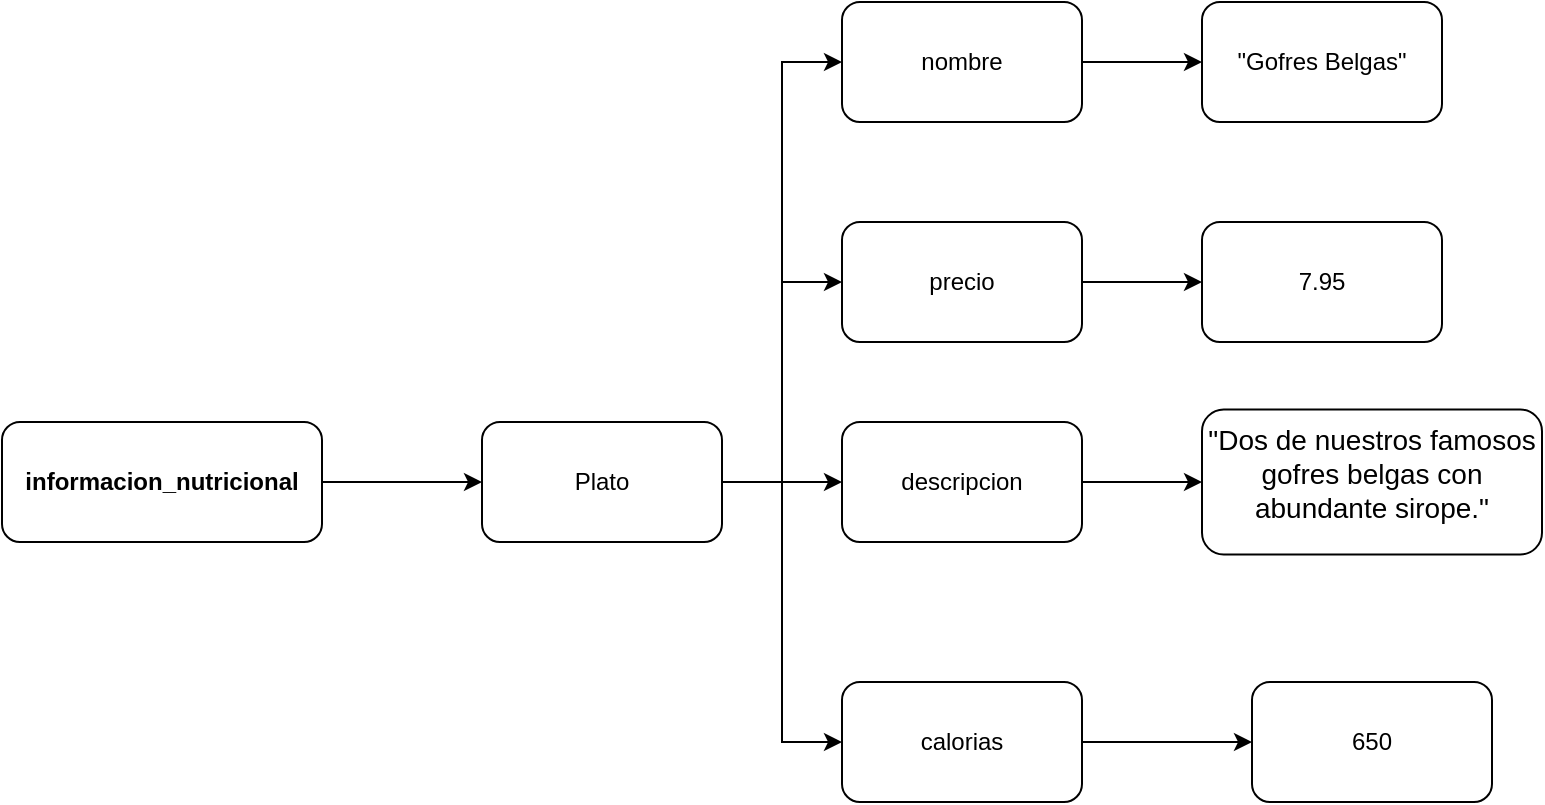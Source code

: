 <mxfile version="26.0.12">
  <diagram id="pOvx8hs4_Eqs4VuGjHOv" name="Página-1">
    <mxGraphModel dx="1226" dy="665" grid="1" gridSize="10" guides="1" tooltips="1" connect="1" arrows="1" fold="1" page="1" pageScale="1" pageWidth="827" pageHeight="1169" math="0" shadow="0">
      <root>
        <mxCell id="0" />
        <mxCell id="1" parent="0" />
        <mxCell id="WNM4cOuRWmxgdN0Uf4mu-5" style="edgeStyle=orthogonalEdgeStyle;rounded=0;orthogonalLoop=1;jettySize=auto;html=1;entryX=0;entryY=0.5;entryDx=0;entryDy=0;" edge="1" parent="1" source="WNM4cOuRWmxgdN0Uf4mu-1" target="WNM4cOuRWmxgdN0Uf4mu-4">
          <mxGeometry relative="1" as="geometry" />
        </mxCell>
        <mxCell id="WNM4cOuRWmxgdN0Uf4mu-1" value="&lt;b&gt;informacion_nutricional&lt;/b&gt;" style="rounded=1;whiteSpace=wrap;html=1;" vertex="1" parent="1">
          <mxGeometry x="120" y="220" width="160" height="60" as="geometry" />
        </mxCell>
        <mxCell id="WNM4cOuRWmxgdN0Uf4mu-6" style="edgeStyle=orthogonalEdgeStyle;rounded=0;orthogonalLoop=1;jettySize=auto;html=1;entryX=0;entryY=0.5;entryDx=0;entryDy=0;" edge="1" parent="1" source="WNM4cOuRWmxgdN0Uf4mu-4" target="WNM4cOuRWmxgdN0Uf4mu-7">
          <mxGeometry relative="1" as="geometry">
            <mxPoint x="520" y="30" as="targetPoint" />
          </mxGeometry>
        </mxCell>
        <mxCell id="WNM4cOuRWmxgdN0Uf4mu-9" style="edgeStyle=orthogonalEdgeStyle;rounded=0;orthogonalLoop=1;jettySize=auto;html=1;entryX=0;entryY=0.5;entryDx=0;entryDy=0;" edge="1" parent="1" source="WNM4cOuRWmxgdN0Uf4mu-4" target="WNM4cOuRWmxgdN0Uf4mu-8">
          <mxGeometry relative="1" as="geometry" />
        </mxCell>
        <mxCell id="WNM4cOuRWmxgdN0Uf4mu-13" style="edgeStyle=orthogonalEdgeStyle;rounded=0;orthogonalLoop=1;jettySize=auto;html=1;entryX=0;entryY=0.5;entryDx=0;entryDy=0;" edge="1" parent="1" source="WNM4cOuRWmxgdN0Uf4mu-4" target="WNM4cOuRWmxgdN0Uf4mu-12">
          <mxGeometry relative="1" as="geometry" />
        </mxCell>
        <mxCell id="WNM4cOuRWmxgdN0Uf4mu-15" style="edgeStyle=orthogonalEdgeStyle;rounded=0;orthogonalLoop=1;jettySize=auto;html=1;entryX=0;entryY=0.5;entryDx=0;entryDy=0;" edge="1" parent="1" source="WNM4cOuRWmxgdN0Uf4mu-4" target="WNM4cOuRWmxgdN0Uf4mu-14">
          <mxGeometry relative="1" as="geometry" />
        </mxCell>
        <mxCell id="WNM4cOuRWmxgdN0Uf4mu-4" value="Plato" style="rounded=1;whiteSpace=wrap;html=1;" vertex="1" parent="1">
          <mxGeometry x="360" y="220" width="120" height="60" as="geometry" />
        </mxCell>
        <mxCell id="WNM4cOuRWmxgdN0Uf4mu-16" style="edgeStyle=orthogonalEdgeStyle;rounded=0;orthogonalLoop=1;jettySize=auto;html=1;" edge="1" parent="1" source="WNM4cOuRWmxgdN0Uf4mu-7" target="WNM4cOuRWmxgdN0Uf4mu-17">
          <mxGeometry relative="1" as="geometry">
            <mxPoint x="730.0" y="40" as="targetPoint" />
          </mxGeometry>
        </mxCell>
        <mxCell id="WNM4cOuRWmxgdN0Uf4mu-7" value="nombre" style="rounded=1;whiteSpace=wrap;html=1;" vertex="1" parent="1">
          <mxGeometry x="540" y="10" width="120" height="60" as="geometry" />
        </mxCell>
        <mxCell id="WNM4cOuRWmxgdN0Uf4mu-18" style="edgeStyle=orthogonalEdgeStyle;rounded=0;orthogonalLoop=1;jettySize=auto;html=1;" edge="1" parent="1" source="WNM4cOuRWmxgdN0Uf4mu-8" target="WNM4cOuRWmxgdN0Uf4mu-19">
          <mxGeometry relative="1" as="geometry">
            <mxPoint x="720.0" y="150" as="targetPoint" />
          </mxGeometry>
        </mxCell>
        <mxCell id="WNM4cOuRWmxgdN0Uf4mu-8" value="precio" style="rounded=1;whiteSpace=wrap;html=1;" vertex="1" parent="1">
          <mxGeometry x="540" y="120" width="120" height="60" as="geometry" />
        </mxCell>
        <mxCell id="WNM4cOuRWmxgdN0Uf4mu-20" style="edgeStyle=orthogonalEdgeStyle;rounded=0;orthogonalLoop=1;jettySize=auto;html=1;" edge="1" parent="1" source="WNM4cOuRWmxgdN0Uf4mu-12" target="WNM4cOuRWmxgdN0Uf4mu-21">
          <mxGeometry relative="1" as="geometry">
            <mxPoint x="720.0" y="250" as="targetPoint" />
          </mxGeometry>
        </mxCell>
        <mxCell id="WNM4cOuRWmxgdN0Uf4mu-12" value="descripcion" style="rounded=1;whiteSpace=wrap;html=1;" vertex="1" parent="1">
          <mxGeometry x="540" y="220" width="120" height="60" as="geometry" />
        </mxCell>
        <mxCell id="WNM4cOuRWmxgdN0Uf4mu-24" style="edgeStyle=orthogonalEdgeStyle;rounded=0;orthogonalLoop=1;jettySize=auto;html=1;entryX=0;entryY=0.5;entryDx=0;entryDy=0;" edge="1" parent="1" source="WNM4cOuRWmxgdN0Uf4mu-14" target="WNM4cOuRWmxgdN0Uf4mu-23">
          <mxGeometry relative="1" as="geometry" />
        </mxCell>
        <mxCell id="WNM4cOuRWmxgdN0Uf4mu-14" value="calorias" style="rounded=1;whiteSpace=wrap;html=1;" vertex="1" parent="1">
          <mxGeometry x="540" y="350" width="120" height="60" as="geometry" />
        </mxCell>
        <mxCell id="WNM4cOuRWmxgdN0Uf4mu-17" value="&quot;Gofres Belgas&quot;" style="rounded=1;whiteSpace=wrap;html=1;" vertex="1" parent="1">
          <mxGeometry x="720.0" y="10" width="120" height="60" as="geometry" />
        </mxCell>
        <mxCell id="WNM4cOuRWmxgdN0Uf4mu-19" value="7.95" style="rounded=1;whiteSpace=wrap;html=1;" vertex="1" parent="1">
          <mxGeometry x="720.0" y="120" width="120" height="60" as="geometry" />
        </mxCell>
        <mxCell id="WNM4cOuRWmxgdN0Uf4mu-21" value="&quot;Dos de nuestros famosos gofres belgas con abundante sirope.&quot;" style="rounded=1;whiteSpace=wrap;align=center;verticalAlign=top;fontSize=14;" vertex="1" parent="1">
          <mxGeometry x="720" y="213.75" width="170" height="72.5" as="geometry" />
        </mxCell>
        <mxCell id="WNM4cOuRWmxgdN0Uf4mu-23" value="650" style="rounded=1;whiteSpace=wrap;html=1;" vertex="1" parent="1">
          <mxGeometry x="745" y="350" width="120" height="60" as="geometry" />
        </mxCell>
      </root>
    </mxGraphModel>
  </diagram>
</mxfile>

